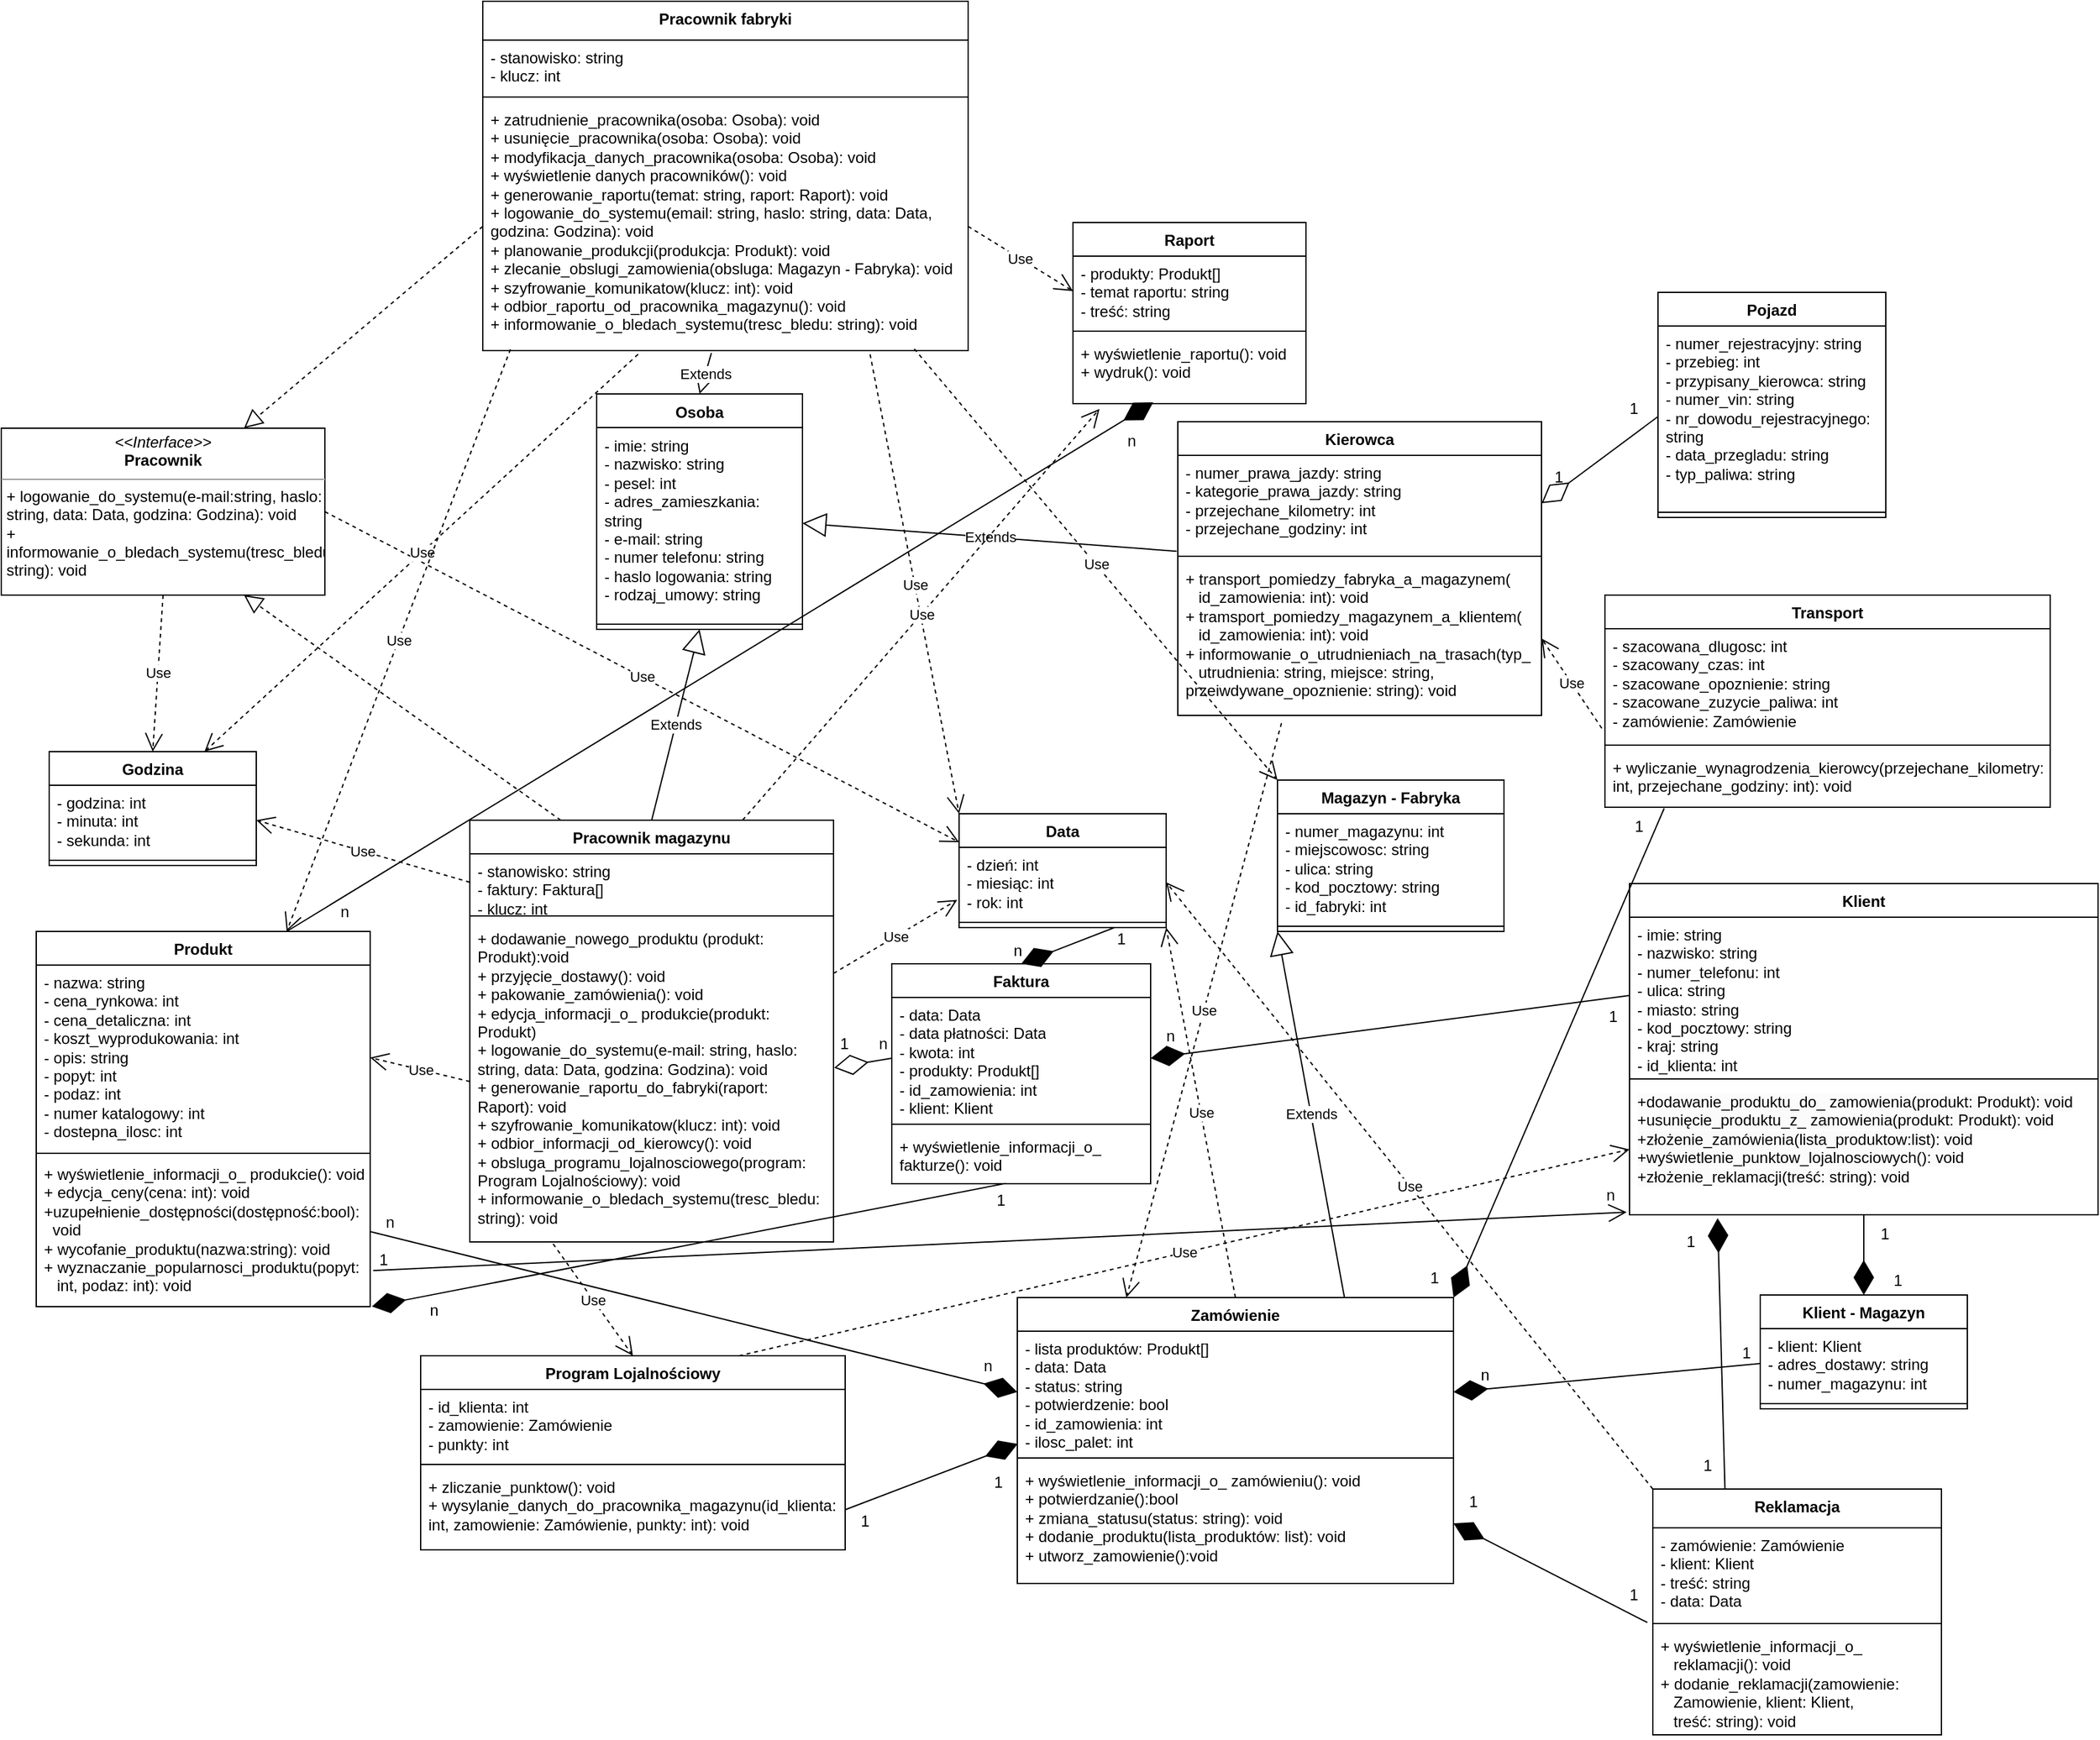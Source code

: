 <mxfile version="24.5.4" type="device">
  <diagram id="41vTHCDQZ2m6l4oNlxbz" name="Strona-2">
    <mxGraphModel dx="3452" dy="2562" grid="1" gridSize="10" guides="1" tooltips="1" connect="1" arrows="1" fold="1" page="1" pageScale="1" pageWidth="827" pageHeight="1169" math="0" shadow="0">
      <root>
        <mxCell id="0" />
        <mxCell id="1" parent="0" />
        <mxCell id="t6S88WKJJDfJC8je-Y_f-1" value="&lt;p style=&quot;margin:0px;margin-top:4px;text-align:center;&quot;&gt;&lt;i&gt;&amp;lt;&amp;lt;Interface&amp;gt;&amp;gt;&lt;/i&gt;&lt;br&gt;&lt;b&gt;Pracownik&lt;/b&gt;&lt;/p&gt;&lt;hr size=&quot;1&quot;&gt;&lt;p style=&quot;margin:0px;margin-left:4px;&quot;&gt;&lt;/p&gt;&lt;p style=&quot;margin:0px;margin-left:4px;&quot;&gt;+ logowanie_do_systemu(e-mail:string, haslo: string, data: Data, godzina: Godzina): void&lt;/p&gt;&lt;p style=&quot;margin:0px;margin-left:4px;&quot;&gt;+ informowanie_o_bledach_systemu(tresc_bledu: string): void&lt;/p&gt;" style="verticalAlign=top;align=left;overflow=fill;fontSize=12;fontFamily=Helvetica;html=1;whiteSpace=wrap;" vertex="1" parent="1">
          <mxGeometry x="-630" y="100" width="250" height="129" as="geometry" />
        </mxCell>
        <mxCell id="t6S88WKJJDfJC8je-Y_f-2" value="Osoba" style="swimlane;fontStyle=1;align=center;verticalAlign=top;childLayout=stackLayout;horizontal=1;startSize=26;horizontalStack=0;resizeParent=1;resizeParentMax=0;resizeLast=0;collapsible=1;marginBottom=0;whiteSpace=wrap;html=1;" vertex="1" parent="1">
          <mxGeometry x="-170" y="73.5" width="159" height="182" as="geometry" />
        </mxCell>
        <mxCell id="t6S88WKJJDfJC8je-Y_f-3" value="- imie: string&lt;br&gt;- nazwisko: string&lt;div&gt;- pesel: int&lt;/div&gt;&lt;div&gt;- adres_zamieszkania: string&lt;br&gt;- e-mail: string&lt;br&gt;- numer telefonu: string&lt;br&gt;- haslo logowania: string&lt;/div&gt;&lt;div&gt;- rodzaj_umowy: string&lt;/div&gt;" style="text;strokeColor=none;fillColor=none;align=left;verticalAlign=top;spacingLeft=4;spacingRight=4;overflow=hidden;rotatable=0;points=[[0,0.5],[1,0.5]];portConstraint=eastwest;whiteSpace=wrap;html=1;" vertex="1" parent="t6S88WKJJDfJC8je-Y_f-2">
          <mxGeometry y="26" width="159" height="148" as="geometry" />
        </mxCell>
        <mxCell id="t6S88WKJJDfJC8je-Y_f-4" value="" style="line;strokeWidth=1;fillColor=none;align=left;verticalAlign=middle;spacingTop=-1;spacingLeft=3;spacingRight=3;rotatable=0;labelPosition=right;points=[];portConstraint=eastwest;strokeColor=inherit;" vertex="1" parent="t6S88WKJJDfJC8je-Y_f-2">
          <mxGeometry y="174" width="159" height="8" as="geometry" />
        </mxCell>
        <mxCell id="t6S88WKJJDfJC8je-Y_f-5" value="Godzina" style="swimlane;fontStyle=1;align=center;verticalAlign=top;childLayout=stackLayout;horizontal=1;startSize=26;horizontalStack=0;resizeParent=1;resizeParentMax=0;resizeLast=0;collapsible=1;marginBottom=0;whiteSpace=wrap;html=1;" vertex="1" parent="1">
          <mxGeometry x="-593" y="350" width="160" height="88" as="geometry" />
        </mxCell>
        <mxCell id="t6S88WKJJDfJC8je-Y_f-6" value="- godzina: int&lt;div&gt;- minuta: int&lt;/div&gt;&lt;div&gt;- sekunda: int&lt;/div&gt;" style="text;strokeColor=none;fillColor=none;align=left;verticalAlign=top;spacingLeft=4;spacingRight=4;overflow=hidden;rotatable=0;points=[[0,0.5],[1,0.5]];portConstraint=eastwest;whiteSpace=wrap;html=1;" vertex="1" parent="t6S88WKJJDfJC8je-Y_f-5">
          <mxGeometry y="26" width="160" height="54" as="geometry" />
        </mxCell>
        <mxCell id="t6S88WKJJDfJC8je-Y_f-7" value="" style="line;strokeWidth=1;fillColor=none;align=left;verticalAlign=middle;spacingTop=-1;spacingLeft=3;spacingRight=3;rotatable=0;labelPosition=right;points=[];portConstraint=eastwest;strokeColor=inherit;" vertex="1" parent="t6S88WKJJDfJC8je-Y_f-5">
          <mxGeometry y="80" width="160" height="8" as="geometry" />
        </mxCell>
        <mxCell id="t6S88WKJJDfJC8je-Y_f-8" value="Data" style="swimlane;fontStyle=1;align=center;verticalAlign=top;childLayout=stackLayout;horizontal=1;startSize=26;horizontalStack=0;resizeParent=1;resizeParentMax=0;resizeLast=0;collapsible=1;marginBottom=0;whiteSpace=wrap;html=1;" vertex="1" parent="1">
          <mxGeometry x="110" y="398" width="160" height="88" as="geometry" />
        </mxCell>
        <mxCell id="t6S88WKJJDfJC8je-Y_f-9" value="- dzień: int&lt;br&gt;- miesiąc: int&lt;br&gt;- rok: int" style="text;strokeColor=none;fillColor=none;align=left;verticalAlign=top;spacingLeft=4;spacingRight=4;overflow=hidden;rotatable=0;points=[[0,0.5],[1,0.5]];portConstraint=eastwest;whiteSpace=wrap;html=1;" vertex="1" parent="t6S88WKJJDfJC8je-Y_f-8">
          <mxGeometry y="26" width="160" height="54" as="geometry" />
        </mxCell>
        <mxCell id="t6S88WKJJDfJC8je-Y_f-10" value="" style="line;strokeWidth=1;fillColor=none;align=left;verticalAlign=middle;spacingTop=-1;spacingLeft=3;spacingRight=3;rotatable=0;labelPosition=right;points=[];portConstraint=eastwest;strokeColor=inherit;" vertex="1" parent="t6S88WKJJDfJC8je-Y_f-8">
          <mxGeometry y="80" width="160" height="8" as="geometry" />
        </mxCell>
        <mxCell id="t6S88WKJJDfJC8je-Y_f-11" value="Kierowca" style="swimlane;fontStyle=1;align=center;verticalAlign=top;childLayout=stackLayout;horizontal=1;startSize=26;horizontalStack=0;resizeParent=1;resizeParentMax=0;resizeLast=0;collapsible=1;marginBottom=0;whiteSpace=wrap;html=1;" vertex="1" parent="1">
          <mxGeometry x="279" y="95" width="281" height="227" as="geometry" />
        </mxCell>
        <mxCell id="t6S88WKJJDfJC8je-Y_f-12" value="- numer_prawa_jazdy: string&lt;div&gt;- kategorie_prawa_jazdy: string&lt;/div&gt;&lt;div&gt;- przejechane_kilometry: int&lt;/div&gt;&lt;div&gt;- przejechane_godziny: int&lt;/div&gt;&lt;div&gt;&lt;br&gt;&lt;/div&gt;" style="text;strokeColor=none;fillColor=none;align=left;verticalAlign=top;spacingLeft=4;spacingRight=4;overflow=hidden;rotatable=0;points=[[0,0.5],[1,0.5]];portConstraint=eastwest;whiteSpace=wrap;html=1;" vertex="1" parent="t6S88WKJJDfJC8je-Y_f-11">
          <mxGeometry y="26" width="281" height="74" as="geometry" />
        </mxCell>
        <mxCell id="t6S88WKJJDfJC8je-Y_f-13" value="" style="line;strokeWidth=1;fillColor=none;align=left;verticalAlign=middle;spacingTop=-1;spacingLeft=3;spacingRight=3;rotatable=0;labelPosition=right;points=[];portConstraint=eastwest;strokeColor=inherit;" vertex="1" parent="t6S88WKJJDfJC8je-Y_f-11">
          <mxGeometry y="100" width="281" height="8" as="geometry" />
        </mxCell>
        <mxCell id="t6S88WKJJDfJC8je-Y_f-14" value="+ transport_pomiedzy_fabryka_a_magazynem(&lt;div&gt;&amp;nbsp; &amp;nbsp;id_zamowienia: int): void&lt;br&gt;&lt;div&gt;+ tramsport_pomiedzy_magazynem_a_klientem(&lt;/div&gt;&lt;div&gt;&amp;nbsp; &amp;nbsp;id_zamowienia: int): void&lt;/div&gt;&lt;div&gt;+ informowanie_o_utrudnieniach_na_trasach(typ_&lt;/div&gt;&lt;div&gt;&amp;nbsp; &amp;nbsp;utrudnienia: string, miejsce: string, przeiwdywane_opoznienie: string): void&lt;/div&gt;&lt;div&gt;&lt;br&gt;&lt;/div&gt;&lt;/div&gt;" style="text;strokeColor=none;fillColor=none;align=left;verticalAlign=top;spacingLeft=4;spacingRight=4;overflow=hidden;rotatable=0;points=[[0,0.5],[1,0.5]];portConstraint=eastwest;whiteSpace=wrap;html=1;" vertex="1" parent="t6S88WKJJDfJC8je-Y_f-11">
          <mxGeometry y="108" width="281" height="119" as="geometry" />
        </mxCell>
        <mxCell id="t6S88WKJJDfJC8je-Y_f-15" value="Pojazd" style="swimlane;fontStyle=1;align=center;verticalAlign=top;childLayout=stackLayout;horizontal=1;startSize=26;horizontalStack=0;resizeParent=1;resizeParentMax=0;resizeLast=0;collapsible=1;marginBottom=0;whiteSpace=wrap;html=1;" vertex="1" parent="1">
          <mxGeometry x="650" y="-5" width="176" height="174" as="geometry" />
        </mxCell>
        <mxCell id="t6S88WKJJDfJC8je-Y_f-16" value="- numer_rejestracyjny: string&lt;div&gt;- przebieg: int&lt;/div&gt;&lt;div&gt;- przypisany_kierowca: string&lt;/div&gt;&lt;div&gt;- numer_vin: string&lt;/div&gt;&lt;div&gt;- nr_dowodu_rejestracyjnego: string&lt;/div&gt;&lt;div&gt;- data_przegladu: string&lt;/div&gt;&lt;div&gt;- typ_paliwa: string&lt;/div&gt;" style="text;strokeColor=none;fillColor=none;align=left;verticalAlign=top;spacingLeft=4;spacingRight=4;overflow=hidden;rotatable=0;points=[[0,0.5],[1,0.5]];portConstraint=eastwest;whiteSpace=wrap;html=1;" vertex="1" parent="t6S88WKJJDfJC8je-Y_f-15">
          <mxGeometry y="26" width="176" height="140" as="geometry" />
        </mxCell>
        <mxCell id="t6S88WKJJDfJC8je-Y_f-17" value="" style="line;strokeWidth=1;fillColor=none;align=left;verticalAlign=middle;spacingTop=-1;spacingLeft=3;spacingRight=3;rotatable=0;labelPosition=right;points=[];portConstraint=eastwest;strokeColor=inherit;" vertex="1" parent="t6S88WKJJDfJC8je-Y_f-15">
          <mxGeometry y="166" width="176" height="8" as="geometry" />
        </mxCell>
        <mxCell id="t6S88WKJJDfJC8je-Y_f-18" value="Program Lojalnościowy" style="swimlane;fontStyle=1;align=center;verticalAlign=top;childLayout=stackLayout;horizontal=1;startSize=26;horizontalStack=0;resizeParent=1;resizeParentMax=0;resizeLast=0;collapsible=1;marginBottom=0;whiteSpace=wrap;html=1;" vertex="1" parent="1">
          <mxGeometry x="-306" y="817" width="328" height="150" as="geometry" />
        </mxCell>
        <mxCell id="t6S88WKJJDfJC8je-Y_f-19" value="- id_klienta: int&lt;div&gt;- zamowienie: Zamówienie&lt;/div&gt;&lt;div&gt;- punkty: int&lt;/div&gt;" style="text;strokeColor=none;fillColor=none;align=left;verticalAlign=top;spacingLeft=4;spacingRight=4;overflow=hidden;rotatable=0;points=[[0,0.5],[1,0.5]];portConstraint=eastwest;whiteSpace=wrap;html=1;" vertex="1" parent="t6S88WKJJDfJC8je-Y_f-18">
          <mxGeometry y="26" width="328" height="54" as="geometry" />
        </mxCell>
        <mxCell id="t6S88WKJJDfJC8je-Y_f-20" value="" style="line;strokeWidth=1;fillColor=none;align=left;verticalAlign=middle;spacingTop=-1;spacingLeft=3;spacingRight=3;rotatable=0;labelPosition=right;points=[];portConstraint=eastwest;strokeColor=inherit;" vertex="1" parent="t6S88WKJJDfJC8je-Y_f-18">
          <mxGeometry y="80" width="328" height="8" as="geometry" />
        </mxCell>
        <mxCell id="t6S88WKJJDfJC8je-Y_f-21" value="&lt;span style=&quot;background-color: initial;&quot;&gt;+ zliczanie_punktow(): void&lt;/span&gt;&lt;div&gt;+ wysylanie_danych_do_pracownika_magazynu(id_klienta: int, zamowienie: Zamówienie, punkty: int): void&lt;/div&gt;" style="text;strokeColor=none;fillColor=none;align=left;verticalAlign=top;spacingLeft=4;spacingRight=4;overflow=hidden;rotatable=0;points=[[0,0.5],[1,0.5]];portConstraint=eastwest;whiteSpace=wrap;html=1;" vertex="1" parent="t6S88WKJJDfJC8je-Y_f-18">
          <mxGeometry y="88" width="328" height="62" as="geometry" />
        </mxCell>
        <mxCell id="t6S88WKJJDfJC8je-Y_f-22" value="Magazyn - Fabryka" style="swimlane;fontStyle=1;align=center;verticalAlign=top;childLayout=stackLayout;horizontal=1;startSize=26;horizontalStack=0;resizeParent=1;resizeParentMax=0;resizeLast=0;collapsible=1;marginBottom=0;whiteSpace=wrap;html=1;" vertex="1" parent="1">
          <mxGeometry x="356" y="372" width="175" height="117" as="geometry" />
        </mxCell>
        <mxCell id="t6S88WKJJDfJC8je-Y_f-23" value="- numer_magazynu: int&lt;div&gt;- miejscowosc: string&lt;/div&gt;&lt;div&gt;- ulica: string&lt;/div&gt;&lt;div&gt;- kod_pocztowy: string&lt;/div&gt;&lt;div&gt;- id_fabryki: int&lt;/div&gt;&lt;div&gt;&lt;br&gt;&lt;/div&gt;" style="text;strokeColor=none;fillColor=none;align=left;verticalAlign=top;spacingLeft=4;spacingRight=4;overflow=hidden;rotatable=0;points=[[0,0.5],[1,0.5]];portConstraint=eastwest;whiteSpace=wrap;html=1;" vertex="1" parent="t6S88WKJJDfJC8je-Y_f-22">
          <mxGeometry y="26" width="175" height="83" as="geometry" />
        </mxCell>
        <mxCell id="t6S88WKJJDfJC8je-Y_f-24" value="" style="line;strokeWidth=1;fillColor=none;align=left;verticalAlign=middle;spacingTop=-1;spacingLeft=3;spacingRight=3;rotatable=0;labelPosition=right;points=[];portConstraint=eastwest;strokeColor=inherit;" vertex="1" parent="t6S88WKJJDfJC8je-Y_f-22">
          <mxGeometry y="109" width="175" height="8" as="geometry" />
        </mxCell>
        <mxCell id="t6S88WKJJDfJC8je-Y_f-25" value="Klient - Magazyn" style="swimlane;fontStyle=1;align=center;verticalAlign=top;childLayout=stackLayout;horizontal=1;startSize=26;horizontalStack=0;resizeParent=1;resizeParentMax=0;resizeLast=0;collapsible=1;marginBottom=0;whiteSpace=wrap;html=1;" vertex="1" parent="1">
          <mxGeometry x="729" y="770" width="160" height="88" as="geometry" />
        </mxCell>
        <mxCell id="t6S88WKJJDfJC8je-Y_f-26" value="- klient: Klient&lt;div&gt;- adres_dostawy: string&lt;/div&gt;&lt;div&gt;- numer_magazynu: int&lt;/div&gt;" style="text;strokeColor=none;fillColor=none;align=left;verticalAlign=top;spacingLeft=4;spacingRight=4;overflow=hidden;rotatable=0;points=[[0,0.5],[1,0.5]];portConstraint=eastwest;whiteSpace=wrap;html=1;" vertex="1" parent="t6S88WKJJDfJC8je-Y_f-25">
          <mxGeometry y="26" width="160" height="54" as="geometry" />
        </mxCell>
        <mxCell id="t6S88WKJJDfJC8je-Y_f-27" value="" style="line;strokeWidth=1;fillColor=none;align=left;verticalAlign=middle;spacingTop=-1;spacingLeft=3;spacingRight=3;rotatable=0;labelPosition=right;points=[];portConstraint=eastwest;strokeColor=inherit;" vertex="1" parent="t6S88WKJJDfJC8je-Y_f-25">
          <mxGeometry y="80" width="160" height="8" as="geometry" />
        </mxCell>
        <mxCell id="t6S88WKJJDfJC8je-Y_f-28" value="Raport" style="swimlane;fontStyle=1;align=center;verticalAlign=top;childLayout=stackLayout;horizontal=1;startSize=26;horizontalStack=0;resizeParent=1;resizeParentMax=0;resizeLast=0;collapsible=1;marginBottom=0;whiteSpace=wrap;html=1;" vertex="1" parent="1">
          <mxGeometry x="198" y="-59" width="180" height="140" as="geometry" />
        </mxCell>
        <mxCell id="t6S88WKJJDfJC8je-Y_f-29" value="- produkty: Produkt[]&lt;br&gt;- temat raportu: string&lt;br&gt;- treść: string" style="text;strokeColor=none;fillColor=none;align=left;verticalAlign=top;spacingLeft=4;spacingRight=4;overflow=hidden;rotatable=0;points=[[0,0.5],[1,0.5]];portConstraint=eastwest;whiteSpace=wrap;html=1;" vertex="1" parent="t6S88WKJJDfJC8je-Y_f-28">
          <mxGeometry y="26" width="180" height="54" as="geometry" />
        </mxCell>
        <mxCell id="t6S88WKJJDfJC8je-Y_f-30" value="" style="line;strokeWidth=1;fillColor=none;align=left;verticalAlign=middle;spacingTop=-1;spacingLeft=3;spacingRight=3;rotatable=0;labelPosition=right;points=[];portConstraint=eastwest;strokeColor=inherit;" vertex="1" parent="t6S88WKJJDfJC8je-Y_f-28">
          <mxGeometry y="80" width="180" height="8" as="geometry" />
        </mxCell>
        <mxCell id="t6S88WKJJDfJC8je-Y_f-31" value="+ wyświetlenie_raportu(): void&lt;br&gt;+ wydruk(): void" style="text;strokeColor=none;fillColor=none;align=left;verticalAlign=top;spacingLeft=4;spacingRight=4;overflow=hidden;rotatable=0;points=[[0,0.5],[1,0.5]];portConstraint=eastwest;whiteSpace=wrap;html=1;" vertex="1" parent="t6S88WKJJDfJC8je-Y_f-28">
          <mxGeometry y="88" width="180" height="52" as="geometry" />
        </mxCell>
        <mxCell id="t6S88WKJJDfJC8je-Y_f-32" value="Reklamacja" style="swimlane;fontStyle=1;align=center;verticalAlign=top;childLayout=stackLayout;horizontal=1;startSize=30;horizontalStack=0;resizeParent=1;resizeParentMax=0;resizeLast=0;collapsible=1;marginBottom=0;whiteSpace=wrap;html=1;" vertex="1" parent="1">
          <mxGeometry x="646" y="920" width="223" height="190" as="geometry" />
        </mxCell>
        <mxCell id="t6S88WKJJDfJC8je-Y_f-33" value="- zamówienie: Zamówienie&lt;br&gt;- klient: Klient&lt;br&gt;- treść: string&lt;br&gt;- data: Data" style="text;strokeColor=none;fillColor=none;align=left;verticalAlign=top;spacingLeft=4;spacingRight=4;overflow=hidden;rotatable=0;points=[[0,0.5],[1,0.5]];portConstraint=eastwest;whiteSpace=wrap;html=1;" vertex="1" parent="t6S88WKJJDfJC8je-Y_f-32">
          <mxGeometry y="30" width="223" height="70" as="geometry" />
        </mxCell>
        <mxCell id="t6S88WKJJDfJC8je-Y_f-34" value="" style="line;strokeWidth=1;fillColor=none;align=left;verticalAlign=middle;spacingTop=-1;spacingLeft=3;spacingRight=3;rotatable=0;labelPosition=right;points=[];portConstraint=eastwest;strokeColor=inherit;" vertex="1" parent="t6S88WKJJDfJC8je-Y_f-32">
          <mxGeometry y="100" width="223" height="8" as="geometry" />
        </mxCell>
        <mxCell id="t6S88WKJJDfJC8je-Y_f-35" value="+ wyświetlenie_informacji_o_&amp;nbsp; &amp;nbsp; &amp;nbsp; &amp;nbsp; &amp;nbsp; &amp;nbsp; &amp;nbsp; &amp;nbsp; &amp;nbsp; &amp;nbsp; &amp;nbsp;reklamacji(): void&lt;br&gt;+ dodanie_reklamacji(zamowienie:&amp;nbsp; &amp;nbsp; &amp;nbsp; &amp;nbsp; &amp;nbsp; &amp;nbsp;Zamowienie, klient: Klient,&amp;nbsp; &amp;nbsp; &amp;nbsp; &amp;nbsp; &amp;nbsp; &amp;nbsp; &amp;nbsp; &amp;nbsp; &amp;nbsp; &amp;nbsp; &amp;nbsp; &amp;nbsp;treść: string): void" style="text;strokeColor=none;fillColor=none;align=left;verticalAlign=top;spacingLeft=4;spacingRight=4;overflow=hidden;rotatable=0;points=[[0,0.5],[1,0.5]];portConstraint=eastwest;whiteSpace=wrap;html=1;" vertex="1" parent="t6S88WKJJDfJC8je-Y_f-32">
          <mxGeometry y="108" width="223" height="82" as="geometry" />
        </mxCell>
        <mxCell id="t6S88WKJJDfJC8je-Y_f-36" value="Klient" style="swimlane;fontStyle=1;align=center;verticalAlign=top;childLayout=stackLayout;horizontal=1;startSize=26;horizontalStack=0;resizeParent=1;resizeParentMax=0;resizeLast=0;collapsible=1;marginBottom=0;whiteSpace=wrap;html=1;" vertex="1" parent="1">
          <mxGeometry x="628" y="452" width="362" height="256" as="geometry" />
        </mxCell>
        <mxCell id="t6S88WKJJDfJC8je-Y_f-37" value="- imie: string&lt;div&gt;- nazwisko: string&lt;/div&gt;&lt;div&gt;- numer_telefonu: int&lt;/div&gt;&lt;div&gt;- ulica: string&lt;/div&gt;&lt;div&gt;- miasto: string&lt;/div&gt;&lt;div&gt;- kod_pocztowy: string&lt;/div&gt;&lt;div&gt;- kraj: string&lt;/div&gt;&lt;div&gt;- id_klienta: int&lt;/div&gt;" style="text;strokeColor=none;fillColor=none;align=left;verticalAlign=top;spacingLeft=4;spacingRight=4;overflow=hidden;rotatable=0;points=[[0,0.5],[1,0.5]];portConstraint=eastwest;whiteSpace=wrap;html=1;" vertex="1" parent="t6S88WKJJDfJC8je-Y_f-36">
          <mxGeometry y="26" width="362" height="121" as="geometry" />
        </mxCell>
        <mxCell id="t6S88WKJJDfJC8je-Y_f-38" value="" style="line;strokeWidth=1;fillColor=none;align=left;verticalAlign=middle;spacingTop=-1;spacingLeft=3;spacingRight=3;rotatable=0;labelPosition=right;points=[];portConstraint=eastwest;strokeColor=inherit;" vertex="1" parent="t6S88WKJJDfJC8je-Y_f-36">
          <mxGeometry y="147" width="362" height="8" as="geometry" />
        </mxCell>
        <mxCell id="t6S88WKJJDfJC8je-Y_f-39" value="&lt;div&gt;&lt;span style=&quot;background-color: rgb(251, 251, 251);&quot;&gt;+dodawanie_produktu_do_ zamowienia(produkt: Produkt): void&lt;/span&gt;&lt;br style=&quot;background-color: rgb(251, 251, 251);&quot;&gt;&lt;span style=&quot;background-color: rgb(251, 251, 251);&quot;&gt;+usunięcie_produktu_z_ zamowienia(produkt: Produkt): void&lt;/span&gt;&lt;br style=&quot;background-color: rgb(251, 251, 251);&quot;&gt;&lt;span style=&quot;background-color: rgb(251, 251, 251);&quot;&gt;+złożenie_zamówienia(lista_produktow:list): void&lt;/span&gt;&lt;br style=&quot;background-color: rgb(251, 251, 251);&quot;&gt;&lt;span style=&quot;background-color: rgb(251, 251, 251);&quot;&gt;+wyświetlenie_punktow_lojalnosciowych(): void&lt;/span&gt;&lt;br style=&quot;background-color: rgb(251, 251, 251);&quot;&gt;&lt;span style=&quot;background-color: rgb(251, 251, 251);&quot;&gt;+złożenie_reklamacji(treść: string): void&lt;/span&gt;&lt;br&gt;&lt;/div&gt;" style="text;strokeColor=none;fillColor=none;align=left;verticalAlign=top;spacingLeft=4;spacingRight=4;overflow=hidden;rotatable=0;points=[[0,0.5],[1,0.5]];portConstraint=eastwest;whiteSpace=wrap;html=1;" vertex="1" parent="t6S88WKJJDfJC8je-Y_f-36">
          <mxGeometry y="155" width="362" height="101" as="geometry" />
        </mxCell>
        <mxCell id="t6S88WKJJDfJC8je-Y_f-40" value="Produkt" style="swimlane;fontStyle=1;align=center;verticalAlign=top;childLayout=stackLayout;horizontal=1;startSize=26;horizontalStack=0;resizeParent=1;resizeParentMax=0;resizeLast=0;collapsible=1;marginBottom=0;whiteSpace=wrap;html=1;" vertex="1" parent="1">
          <mxGeometry x="-603" y="489" width="258" height="290" as="geometry" />
        </mxCell>
        <mxCell id="t6S88WKJJDfJC8je-Y_f-41" value="- nazwa: string&lt;br&gt;- cena_rynkowa: int&lt;div&gt;- cena_detaliczna: int&lt;/div&gt;&lt;div&gt;- koszt_wyprodukowania: int&lt;br&gt;- opis: string&lt;/div&gt;&lt;div&gt;- popyt: int&lt;/div&gt;&lt;div&gt;- podaz: int&lt;br&gt;- numer katalogowy: int&lt;br&gt;- dostepna_ilosc: int&lt;/div&gt;" style="text;strokeColor=none;fillColor=none;align=left;verticalAlign=top;spacingLeft=4;spacingRight=4;overflow=hidden;rotatable=0;points=[[0,0.5],[1,0.5]];portConstraint=eastwest;whiteSpace=wrap;html=1;" vertex="1" parent="t6S88WKJJDfJC8je-Y_f-40">
          <mxGeometry y="26" width="258" height="143" as="geometry" />
        </mxCell>
        <mxCell id="t6S88WKJJDfJC8je-Y_f-42" value="" style="line;strokeWidth=1;fillColor=none;align=left;verticalAlign=middle;spacingTop=-1;spacingLeft=3;spacingRight=3;rotatable=0;labelPosition=right;points=[];portConstraint=eastwest;strokeColor=inherit;" vertex="1" parent="t6S88WKJJDfJC8je-Y_f-40">
          <mxGeometry y="169" width="258" height="5" as="geometry" />
        </mxCell>
        <mxCell id="t6S88WKJJDfJC8je-Y_f-43" value="+ wyświetlenie_informacji_o_ produkcie(): void&lt;br&gt;+ edycja_ceny(cena: int): void&lt;br&gt;+uzupełnienie_dostępności(dostępność:bool):&amp;nbsp; &amp;nbsp; void&amp;nbsp;&lt;br&gt;+ wycofanie_produktu(nazwa:string): void&lt;div&gt;+ wyznaczanie_popularnosci_produktu(popyt:&amp;nbsp; &amp;nbsp; &amp;nbsp;int, podaz: int): void&amp;nbsp;&lt;/div&gt;&lt;div&gt;&lt;br&gt;&lt;/div&gt;" style="text;strokeColor=none;fillColor=none;align=left;verticalAlign=top;spacingLeft=4;spacingRight=4;overflow=hidden;rotatable=0;points=[[0,0.5],[1,0.5]];portConstraint=eastwest;whiteSpace=wrap;html=1;" vertex="1" parent="t6S88WKJJDfJC8je-Y_f-40">
          <mxGeometry y="174" width="258" height="116" as="geometry" />
        </mxCell>
        <mxCell id="t6S88WKJJDfJC8je-Y_f-44" value="Pracownik fabryki" style="swimlane;fontStyle=1;align=center;verticalAlign=top;childLayout=stackLayout;horizontal=1;startSize=30;horizontalStack=0;resizeParent=1;resizeParentMax=0;resizeLast=0;collapsible=1;marginBottom=0;whiteSpace=wrap;html=1;" vertex="1" parent="1">
          <mxGeometry x="-258" y="-230" width="375" height="270" as="geometry" />
        </mxCell>
        <mxCell id="t6S88WKJJDfJC8je-Y_f-45" value="- stanowisko: string&lt;div&gt;- klucz: int&lt;/div&gt;" style="text;strokeColor=none;fillColor=none;align=left;verticalAlign=top;spacingLeft=4;spacingRight=4;overflow=hidden;rotatable=0;points=[[0,0.5],[1,0.5]];portConstraint=eastwest;whiteSpace=wrap;html=1;" vertex="1" parent="t6S88WKJJDfJC8je-Y_f-44">
          <mxGeometry y="30" width="375" height="40" as="geometry" />
        </mxCell>
        <mxCell id="t6S88WKJJDfJC8je-Y_f-46" value="" style="line;strokeWidth=1;fillColor=none;align=left;verticalAlign=middle;spacingTop=-1;spacingLeft=3;spacingRight=3;rotatable=0;labelPosition=right;points=[];portConstraint=eastwest;strokeColor=inherit;" vertex="1" parent="t6S88WKJJDfJC8je-Y_f-44">
          <mxGeometry y="70" width="375" height="8" as="geometry" />
        </mxCell>
        <mxCell id="t6S88WKJJDfJC8je-Y_f-47" value="+ zatrudnienie_pracownika(osoba: Osoba): void&lt;br&gt;+ usunięcie_pracownika(osoba: Osoba): void&lt;br&gt;+ modyfikacja_danych_pracownika(osoba: Osoba): void&lt;br&gt;+ wyświetlenie danych pracowników(): void&lt;br&gt;+ generowanie_raportu(temat: string, raport: Raport): void&lt;br&gt;+ logowanie_do_systemu(email: string, haslo: string, data: Data, godzina: Godzina): void&lt;div&gt;+ planowanie_produkcji(produkcja: Produkt): void&lt;/div&gt;&lt;div&gt;+ zlecanie_obslugi_zamowienia(obsluga: Magazyn - Fabryka): void&lt;/div&gt;&lt;div&gt;+ szyfrowanie_komunikatow(klucz: int): void&lt;/div&gt;&lt;div&gt;&lt;span style=&quot;background-color: initial;&quot;&gt;+ odbior_raportu_od_pracownika_magazynu(): void&lt;/span&gt;&lt;br&gt;&lt;/div&gt;&lt;div&gt;+ informowanie_o_bledach_systemu(tresc_bledu: string): void&lt;span style=&quot;background-color: initial;&quot;&gt;&lt;br&gt;&lt;/span&gt;&lt;/div&gt;" style="text;strokeColor=none;fillColor=none;align=left;verticalAlign=top;spacingLeft=4;spacingRight=4;overflow=hidden;rotatable=0;points=[[0,0.5],[1,0.5]];portConstraint=eastwest;whiteSpace=wrap;html=1;" vertex="1" parent="t6S88WKJJDfJC8je-Y_f-44">
          <mxGeometry y="78" width="375" height="192" as="geometry" />
        </mxCell>
        <mxCell id="t6S88WKJJDfJC8je-Y_f-48" value="Pracownik magazynu" style="swimlane;fontStyle=1;align=center;verticalAlign=top;childLayout=stackLayout;horizontal=1;startSize=26;horizontalStack=0;resizeParent=1;resizeParentMax=0;resizeLast=0;collapsible=1;marginBottom=0;whiteSpace=wrap;html=1;" vertex="1" parent="1">
          <mxGeometry x="-268" y="403" width="281" height="326" as="geometry" />
        </mxCell>
        <mxCell id="t6S88WKJJDfJC8je-Y_f-49" value="- stanowisko: string&lt;div&gt;- faktury: Faktura[]&lt;br&gt;&lt;/div&gt;&lt;div&gt;- klucz: int&lt;/div&gt;" style="text;strokeColor=none;fillColor=none;align=left;verticalAlign=top;spacingLeft=4;spacingRight=4;overflow=hidden;rotatable=0;points=[[0,0.5],[1,0.5]];portConstraint=eastwest;whiteSpace=wrap;html=1;" vertex="1" parent="t6S88WKJJDfJC8je-Y_f-48">
          <mxGeometry y="26" width="281" height="44" as="geometry" />
        </mxCell>
        <mxCell id="t6S88WKJJDfJC8je-Y_f-50" value="" style="line;strokeWidth=1;fillColor=none;align=left;verticalAlign=middle;spacingTop=-1;spacingLeft=3;spacingRight=3;rotatable=0;labelPosition=right;points=[];portConstraint=eastwest;strokeColor=inherit;" vertex="1" parent="t6S88WKJJDfJC8je-Y_f-48">
          <mxGeometry y="70" width="281" height="8" as="geometry" />
        </mxCell>
        <mxCell id="t6S88WKJJDfJC8je-Y_f-51" value="+ dodawanie_nowego_produktu (produkt: Produkt):void&lt;br&gt;+ przyjęcie_dostawy(): void&lt;br&gt;+ pakowanie_zamówienia(): void&lt;br&gt;+ edycja_informacji_o_ produkcie(produkt: Produkt)&lt;br&gt;+ logowanie_do_systemu(e-mail: string, haslo: string, data: Data, godzina: Godzina): void&lt;br&gt;+ generowanie_raportu_do_fabryki(raport: Raport): void&lt;div&gt;+ szyfrowanie_komunikatow(klucz: int): void&lt;/div&gt;&lt;div&gt;+ odbior_informacji_od_kierowcy(): void&lt;/div&gt;&lt;div&gt;+ obsluga_programu_lojalnosciowego(program: Program Lojalnościowy): void&lt;/div&gt;&lt;div&gt;+ informowanie_o_bledach_systemu(tresc_bledu: string): void&lt;br&gt;&lt;/div&gt;" style="text;strokeColor=none;fillColor=none;align=left;verticalAlign=top;spacingLeft=4;spacingRight=4;overflow=hidden;rotatable=0;points=[[0,0.5],[1,0.5]];portConstraint=eastwest;whiteSpace=wrap;html=1;" vertex="1" parent="t6S88WKJJDfJC8je-Y_f-48">
          <mxGeometry y="78" width="281" height="248" as="geometry" />
        </mxCell>
        <mxCell id="t6S88WKJJDfJC8je-Y_f-52" value="Transport" style="swimlane;fontStyle=1;align=center;verticalAlign=top;childLayout=stackLayout;horizontal=1;startSize=26;horizontalStack=0;resizeParent=1;resizeParentMax=0;resizeLast=0;collapsible=1;marginBottom=0;whiteSpace=wrap;html=1;" vertex="1" parent="1">
          <mxGeometry x="609" y="229" width="344" height="164" as="geometry" />
        </mxCell>
        <mxCell id="t6S88WKJJDfJC8je-Y_f-53" value="- szacowana_dlugosc: int&lt;div&gt;- szacowany_czas: int&lt;/div&gt;&lt;div&gt;- szacowane_opoznienie: string&lt;/div&gt;&lt;div&gt;- szacowane_zuzycie_paliwa: int&lt;/div&gt;&lt;div&gt;- zamówienie: Zamówienie&lt;/div&gt;" style="text;strokeColor=none;fillColor=none;align=left;verticalAlign=top;spacingLeft=4;spacingRight=4;overflow=hidden;rotatable=0;points=[[0,0.5],[1,0.5]];portConstraint=eastwest;whiteSpace=wrap;html=1;" vertex="1" parent="t6S88WKJJDfJC8je-Y_f-52">
          <mxGeometry y="26" width="344" height="86" as="geometry" />
        </mxCell>
        <mxCell id="t6S88WKJJDfJC8je-Y_f-54" value="" style="line;strokeWidth=1;fillColor=none;align=left;verticalAlign=middle;spacingTop=-1;spacingLeft=3;spacingRight=3;rotatable=0;labelPosition=right;points=[];portConstraint=eastwest;strokeColor=inherit;" vertex="1" parent="t6S88WKJJDfJC8je-Y_f-52">
          <mxGeometry y="112" width="344" height="8" as="geometry" />
        </mxCell>
        <mxCell id="t6S88WKJJDfJC8je-Y_f-55" value="+ wyliczanie_wynagrodzenia_kierowcy(przejechane_kilometry: int, przejechane_godziny: int): void" style="text;strokeColor=none;fillColor=none;align=left;verticalAlign=top;spacingLeft=4;spacingRight=4;overflow=hidden;rotatable=0;points=[[0,0.5],[1,0.5]];portConstraint=eastwest;whiteSpace=wrap;html=1;" vertex="1" parent="t6S88WKJJDfJC8je-Y_f-52">
          <mxGeometry y="120" width="344" height="44" as="geometry" />
        </mxCell>
        <mxCell id="t6S88WKJJDfJC8je-Y_f-56" value="Faktura" style="swimlane;fontStyle=1;align=center;verticalAlign=top;childLayout=stackLayout;horizontal=1;startSize=26;horizontalStack=0;resizeParent=1;resizeParentMax=0;resizeLast=0;collapsible=1;marginBottom=0;whiteSpace=wrap;html=1;" vertex="1" parent="1">
          <mxGeometry x="58" y="514" width="200" height="170" as="geometry" />
        </mxCell>
        <mxCell id="t6S88WKJJDfJC8je-Y_f-57" value="- data: Data&lt;br&gt;- data płatności: Data&lt;br&gt;- kwota: int&lt;br&gt;- produkty: Produkt[]&lt;br&gt;- id_zamowienia: int&lt;br&gt;- klient: Klient" style="text;strokeColor=none;fillColor=none;align=left;verticalAlign=top;spacingLeft=4;spacingRight=4;overflow=hidden;rotatable=0;points=[[0,0.5],[1,0.5]];portConstraint=eastwest;whiteSpace=wrap;html=1;" vertex="1" parent="t6S88WKJJDfJC8je-Y_f-56">
          <mxGeometry y="26" width="200" height="94" as="geometry" />
        </mxCell>
        <mxCell id="t6S88WKJJDfJC8je-Y_f-58" value="" style="line;strokeWidth=1;fillColor=none;align=left;verticalAlign=middle;spacingTop=-1;spacingLeft=3;spacingRight=3;rotatable=0;labelPosition=right;points=[];portConstraint=eastwest;strokeColor=inherit;" vertex="1" parent="t6S88WKJJDfJC8je-Y_f-56">
          <mxGeometry y="120" width="200" height="8" as="geometry" />
        </mxCell>
        <mxCell id="t6S88WKJJDfJC8je-Y_f-59" value="+ wyświetlenie_informacji_o_ fakturze(): void" style="text;strokeColor=none;fillColor=none;align=left;verticalAlign=top;spacingLeft=4;spacingRight=4;overflow=hidden;rotatable=0;points=[[0,0.5],[1,0.5]];portConstraint=eastwest;whiteSpace=wrap;html=1;" vertex="1" parent="t6S88WKJJDfJC8je-Y_f-56">
          <mxGeometry y="128" width="200" height="42" as="geometry" />
        </mxCell>
        <mxCell id="t6S88WKJJDfJC8je-Y_f-60" value="" style="endArrow=block;dashed=1;endFill=0;endSize=12;html=1;rounded=0;entryX=0.75;entryY=1;entryDx=0;entryDy=0;exitX=0.25;exitY=0;exitDx=0;exitDy=0;" edge="1" parent="1" source="t6S88WKJJDfJC8je-Y_f-48" target="t6S88WKJJDfJC8je-Y_f-1">
          <mxGeometry width="160" relative="1" as="geometry">
            <mxPoint x="-202" y="393" as="sourcePoint" />
            <mxPoint x="-459" y="65" as="targetPoint" />
          </mxGeometry>
        </mxCell>
        <mxCell id="t6S88WKJJDfJC8je-Y_f-61" value="" style="endArrow=block;dashed=1;endFill=0;endSize=12;html=1;rounded=0;entryX=0.75;entryY=0;entryDx=0;entryDy=0;exitX=0;exitY=0.5;exitDx=0;exitDy=0;" edge="1" parent="1" source="t6S88WKJJDfJC8je-Y_f-47" target="t6S88WKJJDfJC8je-Y_f-1">
          <mxGeometry width="160" relative="1" as="geometry">
            <mxPoint x="-444" y="-36" as="sourcePoint" />
            <mxPoint x="-527" y="-336" as="targetPoint" />
          </mxGeometry>
        </mxCell>
        <mxCell id="t6S88WKJJDfJC8je-Y_f-62" value="Extends" style="endArrow=block;endSize=16;endFill=0;html=1;rounded=0;entryX=0.5;entryY=1;entryDx=0;entryDy=0;exitX=0.5;exitY=0;exitDx=0;exitDy=0;" edge="1" parent="1" source="t6S88WKJJDfJC8je-Y_f-48" target="t6S88WKJJDfJC8je-Y_f-2">
          <mxGeometry width="160" relative="1" as="geometry">
            <mxPoint x="-135" y="398" as="sourcePoint" />
            <mxPoint x="-204" y="177" as="targetPoint" />
          </mxGeometry>
        </mxCell>
        <mxCell id="t6S88WKJJDfJC8je-Y_f-63" value="Extends" style="endArrow=block;endSize=16;endFill=0;html=1;rounded=0;exitX=0.471;exitY=1.01;exitDx=0;exitDy=0;exitPerimeter=0;entryX=0.5;entryY=0;entryDx=0;entryDy=0;" edge="1" parent="1" source="t6S88WKJJDfJC8je-Y_f-47" target="t6S88WKJJDfJC8je-Y_f-2">
          <mxGeometry width="160" relative="1" as="geometry">
            <mxPoint x="-228" y="86" as="sourcePoint" />
            <mxPoint x="-225" y="-35" as="targetPoint" />
          </mxGeometry>
        </mxCell>
        <mxCell id="t6S88WKJJDfJC8je-Y_f-64" value="Extends" style="endArrow=block;endSize=16;endFill=0;html=1;rounded=0;exitX=-0.003;exitY=1.001;exitDx=0;exitDy=0;exitPerimeter=0;entryX=1;entryY=0.5;entryDx=0;entryDy=0;" edge="1" parent="1" source="t6S88WKJJDfJC8je-Y_f-12" target="t6S88WKJJDfJC8je-Y_f-3">
          <mxGeometry width="160" relative="1" as="geometry">
            <mxPoint x="110" y="124" as="sourcePoint" />
            <mxPoint x="113" y="3" as="targetPoint" />
          </mxGeometry>
        </mxCell>
        <mxCell id="t6S88WKJJDfJC8je-Y_f-65" value="" style="endArrow=diamondThin;endFill=0;endSize=24;html=1;rounded=0;entryX=1;entryY=0.5;entryDx=0;entryDy=0;exitX=0;exitY=0.5;exitDx=0;exitDy=0;" edge="1" parent="1" source="t6S88WKJJDfJC8je-Y_f-16" target="t6S88WKJJDfJC8je-Y_f-12">
          <mxGeometry width="160" relative="1" as="geometry">
            <mxPoint x="452" y="442" as="sourcePoint" />
            <mxPoint x="386" y="581" as="targetPoint" />
          </mxGeometry>
        </mxCell>
        <mxCell id="t6S88WKJJDfJC8je-Y_f-66" value="1" style="text;html=1;align=center;verticalAlign=middle;resizable=0;points=[];autosize=1;strokeColor=none;fillColor=none;" vertex="1" parent="1">
          <mxGeometry x="558" y="123" width="30" height="30" as="geometry" />
        </mxCell>
        <mxCell id="t6S88WKJJDfJC8je-Y_f-67" value="1" style="text;html=1;align=center;verticalAlign=middle;resizable=0;points=[];autosize=1;strokeColor=none;fillColor=none;" vertex="1" parent="1">
          <mxGeometry x="616" y="70" width="30" height="30" as="geometry" />
        </mxCell>
        <mxCell id="t6S88WKJJDfJC8je-Y_f-68" value="Use" style="endArrow=open;endSize=12;dashed=1;html=1;rounded=0;entryX=0.5;entryY=0;entryDx=0;entryDy=0;exitX=0.5;exitY=1;exitDx=0;exitDy=0;" edge="1" parent="1" source="t6S88WKJJDfJC8je-Y_f-1" target="t6S88WKJJDfJC8je-Y_f-5">
          <mxGeometry width="160" relative="1" as="geometry">
            <mxPoint x="-249" y="208" as="sourcePoint" />
            <mxPoint x="-171.5" y="167" as="targetPoint" />
          </mxGeometry>
        </mxCell>
        <mxCell id="t6S88WKJJDfJC8je-Y_f-69" value="Use" style="endArrow=open;endSize=12;dashed=1;html=1;rounded=0;exitX=1;exitY=0.5;exitDx=0;exitDy=0;entryX=0;entryY=0.25;entryDx=0;entryDy=0;" edge="1" parent="1" source="t6S88WKJJDfJC8je-Y_f-1" target="t6S88WKJJDfJC8je-Y_f-8">
          <mxGeometry width="160" relative="1" as="geometry">
            <mxPoint x="-238" y="243" as="sourcePoint" />
            <mxPoint x="229" y="381" as="targetPoint" />
          </mxGeometry>
        </mxCell>
        <mxCell id="t6S88WKJJDfJC8je-Y_f-70" value="Use" style="endArrow=open;endSize=12;dashed=1;html=1;rounded=0;entryX=1;entryY=0.5;entryDx=0;entryDy=0;exitX=0;exitY=0.5;exitDx=0;exitDy=0;" edge="1" parent="1" source="t6S88WKJJDfJC8je-Y_f-49" target="t6S88WKJJDfJC8je-Y_f-6">
          <mxGeometry width="160" relative="1" as="geometry">
            <mxPoint x="-358" y="405" as="sourcePoint" />
            <mxPoint x="-382" y="483" as="targetPoint" />
          </mxGeometry>
        </mxCell>
        <mxCell id="t6S88WKJJDfJC8je-Y_f-71" value="Use" style="endArrow=open;endSize=12;dashed=1;html=1;rounded=0;entryX=-0.009;entryY=0.752;entryDx=0;entryDy=0;entryPerimeter=0;" edge="1" parent="1" source="t6S88WKJJDfJC8je-Y_f-51" target="t6S88WKJJDfJC8je-Y_f-9">
          <mxGeometry width="160" relative="1" as="geometry">
            <mxPoint x="102" y="462" as="sourcePoint" />
            <mxPoint x="78" y="540" as="targetPoint" />
          </mxGeometry>
        </mxCell>
        <mxCell id="t6S88WKJJDfJC8je-Y_f-72" value="" style="endArrow=diamondThin;endFill=0;endSize=24;html=1;rounded=0;entryX=1.002;entryY=0.457;entryDx=0;entryDy=0;exitX=0;exitY=0.5;exitDx=0;exitDy=0;entryPerimeter=0;" edge="1" parent="1" source="t6S88WKJJDfJC8je-Y_f-57" target="t6S88WKJJDfJC8je-Y_f-51">
          <mxGeometry width="160" relative="1" as="geometry">
            <mxPoint x="80" y="646" as="sourcePoint" />
            <mxPoint x="14" y="785" as="targetPoint" />
          </mxGeometry>
        </mxCell>
        <mxCell id="t6S88WKJJDfJC8je-Y_f-76" value="Use" style="endArrow=open;endSize=12;dashed=1;html=1;rounded=0;entryX=0.5;entryY=0;entryDx=0;entryDy=0;exitX=0.229;exitY=1.006;exitDx=0;exitDy=0;exitPerimeter=0;" edge="1" parent="1" source="t6S88WKJJDfJC8je-Y_f-51" target="t6S88WKJJDfJC8je-Y_f-18">
          <mxGeometry width="160" relative="1" as="geometry">
            <mxPoint x="51" y="755" as="sourcePoint" />
            <mxPoint x="-114" y="707" as="targetPoint" />
          </mxGeometry>
        </mxCell>
        <mxCell id="t6S88WKJJDfJC8je-Y_f-77" value="Zamówienie" style="swimlane;fontStyle=1;align=center;verticalAlign=top;childLayout=stackLayout;horizontal=1;startSize=26;horizontalStack=0;resizeParent=1;resizeParentMax=0;resizeLast=0;collapsible=1;marginBottom=0;whiteSpace=wrap;html=1;" vertex="1" parent="1">
          <mxGeometry x="155" y="772" width="337" height="221" as="geometry" />
        </mxCell>
        <mxCell id="t6S88WKJJDfJC8je-Y_f-78" value="- lista produktów: Produkt[]&lt;br&gt;- data: Data&lt;br&gt;- status: string&lt;br&gt;- potwierdzenie: bool&lt;div&gt;- id_zamowienia: int&lt;/div&gt;&lt;div&gt;- ilosc_palet: int&lt;/div&gt;" style="text;strokeColor=none;fillColor=none;align=left;verticalAlign=top;spacingLeft=4;spacingRight=4;overflow=hidden;rotatable=0;points=[[0,0.5],[1,0.5]];portConstraint=eastwest;whiteSpace=wrap;html=1;" vertex="1" parent="t6S88WKJJDfJC8je-Y_f-77">
          <mxGeometry y="26" width="337" height="94" as="geometry" />
        </mxCell>
        <mxCell id="t6S88WKJJDfJC8je-Y_f-79" value="" style="line;strokeWidth=1;fillColor=none;align=left;verticalAlign=middle;spacingTop=-1;spacingLeft=3;spacingRight=3;rotatable=0;labelPosition=right;points=[];portConstraint=eastwest;strokeColor=inherit;" vertex="1" parent="t6S88WKJJDfJC8je-Y_f-77">
          <mxGeometry y="120" width="337" height="8" as="geometry" />
        </mxCell>
        <mxCell id="t6S88WKJJDfJC8je-Y_f-80" value="+ wyświetlenie_informacji_o_ zamówieniu(): void&lt;br&gt;+ potwierdzanie():bool&lt;br&gt;+ zmiana_statusu(status: string): void&lt;br&gt;+ dodanie_produktu(lista_produktów: list): void&lt;br&gt;+ utworz_zamowienie():void&lt;div&gt;&lt;br&gt;&lt;/div&gt;" style="text;strokeColor=none;fillColor=none;align=left;verticalAlign=top;spacingLeft=4;spacingRight=4;overflow=hidden;rotatable=0;points=[[0,0.5],[1,0.5]];portConstraint=eastwest;whiteSpace=wrap;html=1;" vertex="1" parent="t6S88WKJJDfJC8je-Y_f-77">
          <mxGeometry y="128" width="337" height="93" as="geometry" />
        </mxCell>
        <mxCell id="t6S88WKJJDfJC8je-Y_f-81" value="" style="endArrow=diamondThin;endFill=1;endSize=24;html=1;rounded=0;fontSize=12;curved=1;exitX=1;exitY=0.5;exitDx=0;exitDy=0;entryX=0.001;entryY=0.927;entryDx=0;entryDy=0;entryPerimeter=0;" edge="1" parent="1" source="t6S88WKJJDfJC8je-Y_f-21" target="t6S88WKJJDfJC8je-Y_f-78">
          <mxGeometry width="160" relative="1" as="geometry">
            <mxPoint x="110" y="930" as="sourcePoint" />
            <mxPoint x="110" y="900" as="targetPoint" />
          </mxGeometry>
        </mxCell>
        <mxCell id="t6S88WKJJDfJC8je-Y_f-82" value="" style="endArrow=diamondThin;endFill=1;endSize=24;html=1;rounded=0;fontSize=12;curved=1;exitX=0.75;exitY=0;exitDx=0;exitDy=0;" edge="1" parent="1" source="t6S88WKJJDfJC8je-Y_f-40">
          <mxGeometry width="160" relative="1" as="geometry">
            <mxPoint x="-310" y="395" as="sourcePoint" />
            <mxPoint x="260" y="80" as="targetPoint" />
          </mxGeometry>
        </mxCell>
        <mxCell id="t6S88WKJJDfJC8je-Y_f-83" value="Use" style="endArrow=open;endSize=12;dashed=1;html=1;rounded=0;exitX=0.32;exitY=1.015;exitDx=0;exitDy=0;entryX=0.75;entryY=0;entryDx=0;entryDy=0;exitPerimeter=0;" edge="1" parent="1" source="t6S88WKJJDfJC8je-Y_f-47" target="t6S88WKJJDfJC8je-Y_f-5">
          <mxGeometry width="160" relative="1" as="geometry">
            <mxPoint x="-209" y="108" as="sourcePoint" />
            <mxPoint x="410" y="325" as="targetPoint" />
          </mxGeometry>
        </mxCell>
        <mxCell id="t6S88WKJJDfJC8je-Y_f-84" value="Use" style="endArrow=open;endSize=12;dashed=1;html=1;rounded=0;exitX=0.798;exitY=1.015;exitDx=0;exitDy=0;entryX=0;entryY=0;entryDx=0;entryDy=0;exitPerimeter=0;" edge="1" parent="1" source="t6S88WKJJDfJC8je-Y_f-47" target="t6S88WKJJDfJC8je-Y_f-8">
          <mxGeometry width="160" relative="1" as="geometry">
            <mxPoint x="49" y="85" as="sourcePoint" />
            <mxPoint x="668" y="302" as="targetPoint" />
          </mxGeometry>
        </mxCell>
        <mxCell id="t6S88WKJJDfJC8je-Y_f-86" value="Extends" style="endArrow=block;endSize=16;endFill=0;html=1;rounded=0;exitX=0.75;exitY=0;exitDx=0;exitDy=0;entryX=0;entryY=1;entryDx=0;entryDy=0;" edge="1" parent="1" source="t6S88WKJJDfJC8je-Y_f-77" target="t6S88WKJJDfJC8je-Y_f-22">
          <mxGeometry width="160" relative="1" as="geometry">
            <mxPoint x="487" y="590" as="sourcePoint" />
            <mxPoint x="390" y="530" as="targetPoint" />
          </mxGeometry>
        </mxCell>
        <mxCell id="t6S88WKJJDfJC8je-Y_f-88" value="Use" style="endArrow=open;endSize=12;dashed=1;html=1;rounded=0;exitX=0.889;exitY=0.993;exitDx=0;exitDy=0;entryX=0;entryY=0;entryDx=0;entryDy=0;exitPerimeter=0;" edge="1" parent="1" source="t6S88WKJJDfJC8je-Y_f-47" target="t6S88WKJJDfJC8je-Y_f-22">
          <mxGeometry width="160" relative="1" as="geometry">
            <mxPoint x="116" y="320" as="sourcePoint" />
            <mxPoint x="751" y="580" as="targetPoint" />
          </mxGeometry>
        </mxCell>
        <mxCell id="t6S88WKJJDfJC8je-Y_f-90" value="" style="endArrow=diamondThin;endFill=1;endSize=24;html=1;rounded=0;fontSize=12;curved=1;exitX=0.44;exitY=0.994;exitDx=0;exitDy=0;exitPerimeter=0;entryX=1.005;entryY=0.999;entryDx=0;entryDy=0;entryPerimeter=0;" edge="1" parent="1" source="t6S88WKJJDfJC8je-Y_f-59" target="t6S88WKJJDfJC8je-Y_f-43">
          <mxGeometry width="160" relative="1" as="geometry">
            <mxPoint x="82" y="677" as="sourcePoint" />
            <mxPoint x="-370" y="814" as="targetPoint" />
          </mxGeometry>
        </mxCell>
        <mxCell id="t6S88WKJJDfJC8je-Y_f-93" value="Use" style="endArrow=open;endSize=12;dashed=1;html=1;rounded=0;exitX=0.5;exitY=0;exitDx=0;exitDy=0;entryX=1;entryY=1;entryDx=0;entryDy=0;" edge="1" parent="1" source="t6S88WKJJDfJC8je-Y_f-77" target="t6S88WKJJDfJC8je-Y_f-8">
          <mxGeometry width="160" relative="1" as="geometry">
            <mxPoint x="311" y="626" as="sourcePoint" />
            <mxPoint x="801" y="881" as="targetPoint" />
          </mxGeometry>
        </mxCell>
        <mxCell id="t6S88WKJJDfJC8je-Y_f-94" value="" style="endArrow=diamondThin;endFill=1;endSize=24;html=1;rounded=0;fontSize=12;curved=1;exitX=1;exitY=0.5;exitDx=0;exitDy=0;entryX=0;entryY=0.5;entryDx=0;entryDy=0;" edge="1" parent="1" source="t6S88WKJJDfJC8je-Y_f-43" target="t6S88WKJJDfJC8je-Y_f-78">
          <mxGeometry width="160" relative="1" as="geometry">
            <mxPoint x="81" y="763" as="sourcePoint" />
            <mxPoint x="130" y="860" as="targetPoint" />
          </mxGeometry>
        </mxCell>
        <mxCell id="t6S88WKJJDfJC8je-Y_f-95" value="" style="endArrow=open;endFill=1;endSize=12;html=1;rounded=0;entryX=-0.006;entryY=0.98;entryDx=0;entryDy=0;entryPerimeter=0;exitX=1.009;exitY=0.76;exitDx=0;exitDy=0;exitPerimeter=0;" edge="1" parent="1" source="t6S88WKJJDfJC8je-Y_f-43" target="t6S88WKJJDfJC8je-Y_f-39">
          <mxGeometry width="160" relative="1" as="geometry">
            <mxPoint x="546" y="629" as="sourcePoint" />
            <mxPoint x="626" y="745" as="targetPoint" />
          </mxGeometry>
        </mxCell>
        <mxCell id="t6S88WKJJDfJC8je-Y_f-96" value="Use" style="endArrow=open;endSize=12;dashed=1;html=1;rounded=0;exitX=0.285;exitY=1.05;exitDx=0;exitDy=0;entryX=0.25;entryY=0;entryDx=0;entryDy=0;exitPerimeter=0;" edge="1" parent="1" source="t6S88WKJJDfJC8je-Y_f-14" target="t6S88WKJJDfJC8je-Y_f-77">
          <mxGeometry width="160" relative="1" as="geometry">
            <mxPoint x="319" y="519" as="sourcePoint" />
            <mxPoint x="656" y="1011" as="targetPoint" />
          </mxGeometry>
        </mxCell>
        <mxCell id="t6S88WKJJDfJC8je-Y_f-97" value="Use" style="endArrow=open;endSize=12;dashed=1;html=1;rounded=0;exitX=0.75;exitY=0;exitDx=0;exitDy=0;entryX=0;entryY=0.5;entryDx=0;entryDy=0;" edge="1" parent="1" source="t6S88WKJJDfJC8je-Y_f-18" target="t6S88WKJJDfJC8je-Y_f-39">
          <mxGeometry width="160" relative="1" as="geometry">
            <mxPoint x="112" y="791" as="sourcePoint" />
            <mxPoint x="449" y="1283" as="targetPoint" />
          </mxGeometry>
        </mxCell>
        <mxCell id="t6S88WKJJDfJC8je-Y_f-98" value="Use" style="endArrow=open;endSize=12;dashed=1;html=1;rounded=0;entryX=1;entryY=0.5;entryDx=0;entryDy=0;exitX=-0.007;exitY=0.895;exitDx=0;exitDy=0;exitPerimeter=0;" edge="1" parent="1" source="t6S88WKJJDfJC8je-Y_f-53" target="t6S88WKJJDfJC8je-Y_f-14">
          <mxGeometry width="160" relative="1" as="geometry">
            <mxPoint x="531" y="382" as="sourcePoint" />
            <mxPoint x="562" y="319" as="targetPoint" />
          </mxGeometry>
        </mxCell>
        <mxCell id="t6S88WKJJDfJC8je-Y_f-99" value="" style="endArrow=diamondThin;endFill=1;endSize=24;html=1;rounded=0;fontSize=12;curved=1;exitX=0.133;exitY=1.02;exitDx=0;exitDy=0;entryX=1;entryY=0;entryDx=0;entryDy=0;exitPerimeter=0;" edge="1" parent="1" source="t6S88WKJJDfJC8je-Y_f-55" target="t6S88WKJJDfJC8je-Y_f-77">
          <mxGeometry width="160" relative="1" as="geometry">
            <mxPoint x="538" y="434" as="sourcePoint" />
            <mxPoint x="908" y="367" as="targetPoint" />
          </mxGeometry>
        </mxCell>
        <mxCell id="t6S88WKJJDfJC8je-Y_f-100" value="Use" style="endArrow=open;endSize=12;dashed=1;html=1;rounded=0;exitX=0;exitY=0;exitDx=0;exitDy=0;entryX=1;entryY=0.5;entryDx=0;entryDy=0;" edge="1" parent="1" source="t6S88WKJJDfJC8je-Y_f-32" target="t6S88WKJJDfJC8je-Y_f-9">
          <mxGeometry width="160" relative="1" as="geometry">
            <mxPoint x="566" y="882" as="sourcePoint" />
            <mxPoint x="512" y="596" as="targetPoint" />
          </mxGeometry>
        </mxCell>
        <mxCell id="t6S88WKJJDfJC8je-Y_f-101" value="" style="endArrow=diamondThin;endFill=1;endSize=24;html=1;rounded=0;fontSize=12;curved=1;exitX=0.25;exitY=0;exitDx=0;exitDy=0;entryX=0.188;entryY=1.026;entryDx=0;entryDy=0;entryPerimeter=0;" edge="1" parent="1" source="t6S88WKJJDfJC8je-Y_f-32" target="t6S88WKJJDfJC8je-Y_f-39">
          <mxGeometry width="160" relative="1" as="geometry">
            <mxPoint x="587" y="913" as="sourcePoint" />
            <mxPoint x="424" y="1291" as="targetPoint" />
          </mxGeometry>
        </mxCell>
        <mxCell id="t6S88WKJJDfJC8je-Y_f-102" value="" style="endArrow=diamondThin;endFill=1;endSize=24;html=1;rounded=0;fontSize=12;curved=1;exitX=-0.019;exitY=-0.059;exitDx=0;exitDy=0;entryX=1;entryY=0.5;entryDx=0;entryDy=0;exitPerimeter=0;" edge="1" parent="1" source="t6S88WKJJDfJC8je-Y_f-35" target="t6S88WKJJDfJC8je-Y_f-80">
          <mxGeometry width="160" relative="1" as="geometry">
            <mxPoint x="530" y="1032" as="sourcePoint" />
            <mxPoint x="367" y="1410" as="targetPoint" />
          </mxGeometry>
        </mxCell>
        <mxCell id="t6S88WKJJDfJC8je-Y_f-103" value="1" style="text;html=1;align=center;verticalAlign=middle;resizable=0;points=[];autosize=1;strokeColor=none;fillColor=none;" vertex="1" parent="1">
          <mxGeometry x="492" y="915" width="30" height="30" as="geometry" />
        </mxCell>
        <mxCell id="t6S88WKJJDfJC8je-Y_f-104" value="1" style="text;html=1;align=center;verticalAlign=middle;resizable=0;points=[];autosize=1;strokeColor=none;fillColor=none;" vertex="1" parent="1">
          <mxGeometry x="616" y="987" width="30" height="30" as="geometry" />
        </mxCell>
        <mxCell id="t6S88WKJJDfJC8je-Y_f-105" value="1" style="text;html=1;align=center;verticalAlign=middle;resizable=0;points=[];autosize=1;strokeColor=none;fillColor=none;" vertex="1" parent="1">
          <mxGeometry x="673" y="887" width="30" height="30" as="geometry" />
        </mxCell>
        <mxCell id="t6S88WKJJDfJC8je-Y_f-106" value="1" style="text;html=1;align=center;verticalAlign=middle;resizable=0;points=[];autosize=1;strokeColor=none;fillColor=none;" vertex="1" parent="1">
          <mxGeometry x="660" y="714" width="30" height="30" as="geometry" />
        </mxCell>
        <mxCell id="t6S88WKJJDfJC8je-Y_f-107" value="1" style="text;html=1;align=center;verticalAlign=middle;resizable=0;points=[];autosize=1;strokeColor=none;fillColor=none;" vertex="1" parent="1">
          <mxGeometry x="125" y="900" width="30" height="30" as="geometry" />
        </mxCell>
        <mxCell id="t6S88WKJJDfJC8je-Y_f-108" value="1" style="text;html=1;align=center;verticalAlign=middle;resizable=0;points=[];autosize=1;strokeColor=none;fillColor=none;" vertex="1" parent="1">
          <mxGeometry x="22" y="930" width="30" height="30" as="geometry" />
        </mxCell>
        <mxCell id="t6S88WKJJDfJC8je-Y_f-109" value="1" style="text;html=1;align=center;verticalAlign=middle;resizable=0;points=[];autosize=1;strokeColor=none;fillColor=none;" vertex="1" parent="1">
          <mxGeometry x="127" y="682" width="30" height="30" as="geometry" />
        </mxCell>
        <mxCell id="t6S88WKJJDfJC8je-Y_f-110" value="n" style="text;html=1;align=center;verticalAlign=middle;resizable=0;points=[];autosize=1;strokeColor=none;fillColor=none;" vertex="1" parent="1">
          <mxGeometry x="-311" y="767" width="30" height="30" as="geometry" />
        </mxCell>
        <mxCell id="t6S88WKJJDfJC8je-Y_f-111" value="n" style="text;html=1;align=center;verticalAlign=middle;resizable=0;points=[];autosize=1;strokeColor=none;fillColor=none;" vertex="1" parent="1">
          <mxGeometry x="-345" y="699" width="30" height="30" as="geometry" />
        </mxCell>
        <mxCell id="t6S88WKJJDfJC8je-Y_f-112" value="n" style="text;html=1;align=center;verticalAlign=middle;resizable=0;points=[];autosize=1;strokeColor=none;fillColor=none;" vertex="1" parent="1">
          <mxGeometry x="117" y="810" width="30" height="30" as="geometry" />
        </mxCell>
        <mxCell id="t6S88WKJJDfJC8je-Y_f-113" value="1" style="text;html=1;align=center;verticalAlign=middle;resizable=0;points=[];autosize=1;strokeColor=none;fillColor=none;" vertex="1" parent="1">
          <mxGeometry x="6" y="561" width="30" height="30" as="geometry" />
        </mxCell>
        <mxCell id="t6S88WKJJDfJC8je-Y_f-114" value="n" style="text;html=1;align=center;verticalAlign=middle;resizable=0;points=[];autosize=1;strokeColor=none;fillColor=none;" vertex="1" parent="1">
          <mxGeometry x="36" y="561" width="30" height="30" as="geometry" />
        </mxCell>
        <mxCell id="t6S88WKJJDfJC8je-Y_f-119" value="n" style="text;html=1;align=center;verticalAlign=middle;resizable=0;points=[];autosize=1;strokeColor=none;fillColor=none;" vertex="1" parent="1">
          <mxGeometry x="258" y="555" width="30" height="30" as="geometry" />
        </mxCell>
        <mxCell id="t6S88WKJJDfJC8je-Y_f-120" value="n" style="text;html=1;align=center;verticalAlign=middle;resizable=0;points=[];autosize=1;strokeColor=none;fillColor=none;" vertex="1" parent="1">
          <mxGeometry x="228" y="95" width="30" height="30" as="geometry" />
        </mxCell>
        <mxCell id="t6S88WKJJDfJC8je-Y_f-121" value="n" style="text;html=1;align=center;verticalAlign=middle;resizable=0;points=[];autosize=1;strokeColor=none;fillColor=none;" vertex="1" parent="1">
          <mxGeometry x="-380" y="459" width="30" height="30" as="geometry" />
        </mxCell>
        <mxCell id="t6S88WKJJDfJC8je-Y_f-122" value="1" style="text;html=1;align=center;verticalAlign=middle;resizable=0;points=[];autosize=1;strokeColor=none;fillColor=none;" vertex="1" parent="1">
          <mxGeometry x="600" y="540" width="30" height="30" as="geometry" />
        </mxCell>
        <mxCell id="t6S88WKJJDfJC8je-Y_f-123" value="1" style="text;html=1;align=center;verticalAlign=middle;resizable=0;points=[];autosize=1;strokeColor=none;fillColor=none;" vertex="1" parent="1">
          <mxGeometry x="462" y="742" width="30" height="30" as="geometry" />
        </mxCell>
        <mxCell id="t6S88WKJJDfJC8je-Y_f-124" value="1" style="text;html=1;align=center;verticalAlign=middle;resizable=0;points=[];autosize=1;strokeColor=none;fillColor=none;" vertex="1" parent="1">
          <mxGeometry x="620" y="393" width="30" height="30" as="geometry" />
        </mxCell>
        <mxCell id="t6S88WKJJDfJC8je-Y_f-126" value="1" style="text;html=1;align=center;verticalAlign=middle;resizable=0;points=[];autosize=1;strokeColor=none;fillColor=none;" vertex="1" parent="1">
          <mxGeometry x="703" y="800" width="30" height="30" as="geometry" />
        </mxCell>
        <mxCell id="t6S88WKJJDfJC8je-Y_f-127" value="n" style="text;html=1;align=center;verticalAlign=middle;resizable=0;points=[];autosize=1;strokeColor=none;fillColor=none;" vertex="1" parent="1">
          <mxGeometry x="501" y="817" width="30" height="30" as="geometry" />
        </mxCell>
        <mxCell id="t6S88WKJJDfJC8je-Y_f-91" value="" style="endArrow=diamondThin;endFill=1;endSize=24;html=1;rounded=0;fontSize=12;curved=1;exitX=0;exitY=0.5;exitDx=0;exitDy=0;entryX=1;entryY=0.5;entryDx=0;entryDy=0;" edge="1" parent="1" source="t6S88WKJJDfJC8je-Y_f-37" target="t6S88WKJJDfJC8je-Y_f-57">
          <mxGeometry width="160" relative="1" as="geometry">
            <mxPoint x="465" y="497" as="sourcePoint" />
            <mxPoint x="501" y="492" as="targetPoint" />
          </mxGeometry>
        </mxCell>
        <mxCell id="t6S88WKJJDfJC8je-Y_f-130" value="" style="endArrow=diamondThin;endFill=1;endSize=24;html=1;rounded=0;fontSize=12;curved=1;" edge="1" parent="1" source="t6S88WKJJDfJC8je-Y_f-39">
          <mxGeometry width="160" relative="1" as="geometry">
            <mxPoint x="796" y="712" as="sourcePoint" />
            <mxPoint x="809" y="770" as="targetPoint" />
          </mxGeometry>
        </mxCell>
        <mxCell id="t6S88WKJJDfJC8je-Y_f-131" value="1" style="text;html=1;align=center;verticalAlign=middle;resizable=0;points=[];autosize=1;strokeColor=none;fillColor=none;" vertex="1" parent="1">
          <mxGeometry x="810" y="708" width="30" height="30" as="geometry" />
        </mxCell>
        <mxCell id="t6S88WKJJDfJC8je-Y_f-132" value="1" style="text;html=1;align=center;verticalAlign=middle;resizable=0;points=[];autosize=1;strokeColor=none;fillColor=none;" vertex="1" parent="1">
          <mxGeometry x="820" y="744" width="30" height="30" as="geometry" />
        </mxCell>
        <mxCell id="t6S88WKJJDfJC8je-Y_f-134" value="Use" style="endArrow=open;endSize=12;dashed=1;html=1;rounded=0;exitX=0;exitY=0.5;exitDx=0;exitDy=0;entryX=1;entryY=0.5;entryDx=0;entryDy=0;" edge="1" parent="1" source="t6S88WKJJDfJC8je-Y_f-51" target="t6S88WKJJDfJC8je-Y_f-41">
          <mxGeometry width="160" relative="1" as="geometry">
            <mxPoint x="-320" y="630" as="sourcePoint" />
            <mxPoint x="-320" y="630" as="targetPoint" />
          </mxGeometry>
        </mxCell>
        <mxCell id="t6S88WKJJDfJC8je-Y_f-135" value="" style="endArrow=diamondThin;endFill=1;endSize=24;html=1;rounded=0;fontSize=12;curved=1;exitX=0;exitY=0.5;exitDx=0;exitDy=0;entryX=1;entryY=0.5;entryDx=0;entryDy=0;" edge="1" parent="1" source="t6S88WKJJDfJC8je-Y_f-26" target="t6S88WKJJDfJC8je-Y_f-78">
          <mxGeometry width="160" relative="1" as="geometry">
            <mxPoint x="340" y="1070" as="sourcePoint" />
            <mxPoint x="250" y="1060" as="targetPoint" />
          </mxGeometry>
        </mxCell>
        <mxCell id="t6S88WKJJDfJC8je-Y_f-136" value="Use" style="endArrow=open;endSize=12;dashed=1;html=1;rounded=0;entryX=0;entryY=0.5;entryDx=0;entryDy=0;exitX=1;exitY=0.5;exitDx=0;exitDy=0;" edge="1" parent="1" source="t6S88WKJJDfJC8je-Y_f-47" target="t6S88WKJJDfJC8je-Y_f-29">
          <mxGeometry width="160" relative="1" as="geometry">
            <mxPoint x="180" y="-220" as="sourcePoint" />
            <mxPoint x="319" y="-5" as="targetPoint" />
          </mxGeometry>
        </mxCell>
        <mxCell id="t6S88WKJJDfJC8je-Y_f-137" value="Use" style="endArrow=open;endSize=12;dashed=1;html=1;rounded=0;exitX=0.057;exitY=0.995;exitDx=0;exitDy=0;entryX=0.75;entryY=0;entryDx=0;entryDy=0;exitPerimeter=0;" edge="1" parent="1" source="t6S88WKJJDfJC8je-Y_f-47" target="t6S88WKJJDfJC8je-Y_f-40">
          <mxGeometry width="160" relative="1" as="geometry">
            <mxPoint x="-290" y="110" as="sourcePoint" />
            <mxPoint x="-367" y="92" as="targetPoint" />
          </mxGeometry>
        </mxCell>
        <mxCell id="t6S88WKJJDfJC8je-Y_f-138" value="Use" style="endArrow=open;endSize=12;dashed=1;html=1;rounded=0;entryX=0.114;entryY=1.08;entryDx=0;entryDy=0;exitX=0.75;exitY=0;exitDx=0;exitDy=0;entryPerimeter=0;" edge="1" parent="1" source="t6S88WKJJDfJC8je-Y_f-48" target="t6S88WKJJDfJC8je-Y_f-31">
          <mxGeometry width="160" relative="1" as="geometry">
            <mxPoint x="470" y="-40" as="sourcePoint" />
            <mxPoint x="551" y="10" as="targetPoint" />
          </mxGeometry>
        </mxCell>
        <mxCell id="t6S88WKJJDfJC8je-Y_f-140" value="" style="endArrow=diamondThin;endFill=1;endSize=24;html=1;rounded=0;fontSize=12;curved=1;entryX=0.5;entryY=0;entryDx=0;entryDy=0;exitX=0.75;exitY=1;exitDx=0;exitDy=0;" edge="1" parent="1" source="t6S88WKJJDfJC8je-Y_f-8" target="t6S88WKJJDfJC8je-Y_f-56">
          <mxGeometry width="160" relative="1" as="geometry">
            <mxPoint x="500" y="600" as="sourcePoint" />
            <mxPoint x="500" y="662" as="targetPoint" />
          </mxGeometry>
        </mxCell>
        <mxCell id="t6S88WKJJDfJC8je-Y_f-141" value="1" style="text;html=1;align=center;verticalAlign=middle;resizable=0;points=[];autosize=1;strokeColor=none;fillColor=none;" vertex="1" parent="1">
          <mxGeometry x="220" y="480" width="30" height="30" as="geometry" />
        </mxCell>
        <mxCell id="t6S88WKJJDfJC8je-Y_f-142" value="n" style="text;html=1;align=center;verticalAlign=middle;resizable=0;points=[];autosize=1;strokeColor=none;fillColor=none;" vertex="1" parent="1">
          <mxGeometry x="140" y="489" width="30" height="30" as="geometry" />
        </mxCell>
        <mxCell id="t6S88WKJJDfJC8je-Y_f-143" value="1" style="text;html=1;align=center;verticalAlign=middle;resizable=0;points=[];autosize=1;strokeColor=none;fillColor=none;" vertex="1" parent="1">
          <mxGeometry x="-350" y="728" width="30" height="30" as="geometry" />
        </mxCell>
        <mxCell id="t6S88WKJJDfJC8je-Y_f-144" value="n" style="text;html=1;align=center;verticalAlign=middle;resizable=0;points=[];autosize=1;strokeColor=none;fillColor=none;" vertex="1" parent="1">
          <mxGeometry x="598" y="678" width="30" height="30" as="geometry" />
        </mxCell>
      </root>
    </mxGraphModel>
  </diagram>
</mxfile>
